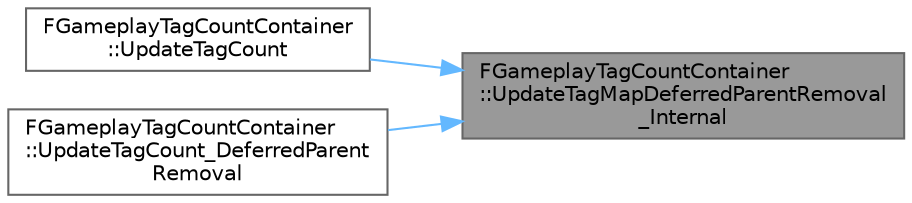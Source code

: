 digraph "FGameplayTagCountContainer::UpdateTagMapDeferredParentRemoval_Internal"
{
 // INTERACTIVE_SVG=YES
 // LATEX_PDF_SIZE
  bgcolor="transparent";
  edge [fontname=Helvetica,fontsize=10,labelfontname=Helvetica,labelfontsize=10];
  node [fontname=Helvetica,fontsize=10,shape=box,height=0.2,width=0.4];
  rankdir="RL";
  Node1 [id="Node000001",label="FGameplayTagCountContainer\l::UpdateTagMapDeferredParentRemoval\l_Internal",height=0.2,width=0.4,color="gray40", fillcolor="grey60", style="filled", fontcolor="black",tooltip="Internal helper function to adjust the explicit tag list & corresponding maps/delegates/etc."];
  Node1 -> Node2 [id="edge1_Node000001_Node000002",dir="back",color="steelblue1",style="solid",tooltip=" "];
  Node2 [id="Node000002",label="FGameplayTagCountContainer\l::UpdateTagCount",height=0.2,width=0.4,color="grey40", fillcolor="white", style="filled",URL="$d9/d53/structFGameplayTagCountContainer.html#ac96e4fdacff40ceb29090896192ca188",tooltip="Update the specified container of tags by the specified delta, potentially causing an additional or r..."];
  Node1 -> Node3 [id="edge2_Node000001_Node000003",dir="back",color="steelblue1",style="solid",tooltip=" "];
  Node3 [id="Node000003",label="FGameplayTagCountContainer\l::UpdateTagCount_DeferredParent\lRemoval",height=0.2,width=0.4,color="grey40", fillcolor="white", style="filled",URL="$d9/d53/structFGameplayTagCountContainer.html#a34b4306ae90ca280523c741208c7e0b7",tooltip="Update the specified tag by the specified delta, potentially causing an additional or removal from th..."];
}

